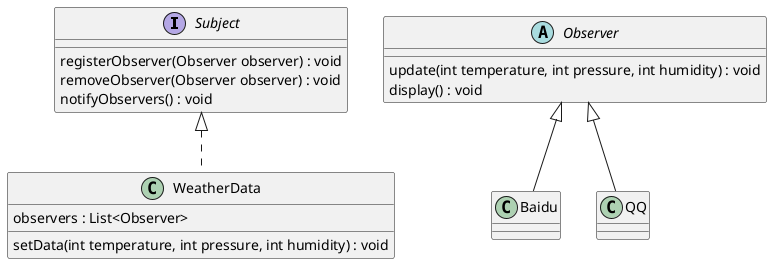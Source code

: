 @startuml

' 观察者模式

' 被观察者
interface Subject{
    registerObserver(Observer observer) : void
    removeObserver(Observer observer) : void
    notifyObservers() : void
}

' 具体的观察者，气象台
class WeatherData{
    ' 操控所有的观察者
    observers : List<Observer>
    ' 设置最新的天气信息
    setData(int temperature, int pressure, int humidity) : void
}

Subject <|.. WeatherData

' 观察者，天气预报的接入方
abstract class Observer{
    ' 更新天气信息
    update(int temperature, int pressure, int humidity) : void
    ' 显示天气情况
    display() : void
}

' 具体的接入方
class Baidu
class QQ

Observer <|-- Baidu
Observer <|-- QQ
@enduml